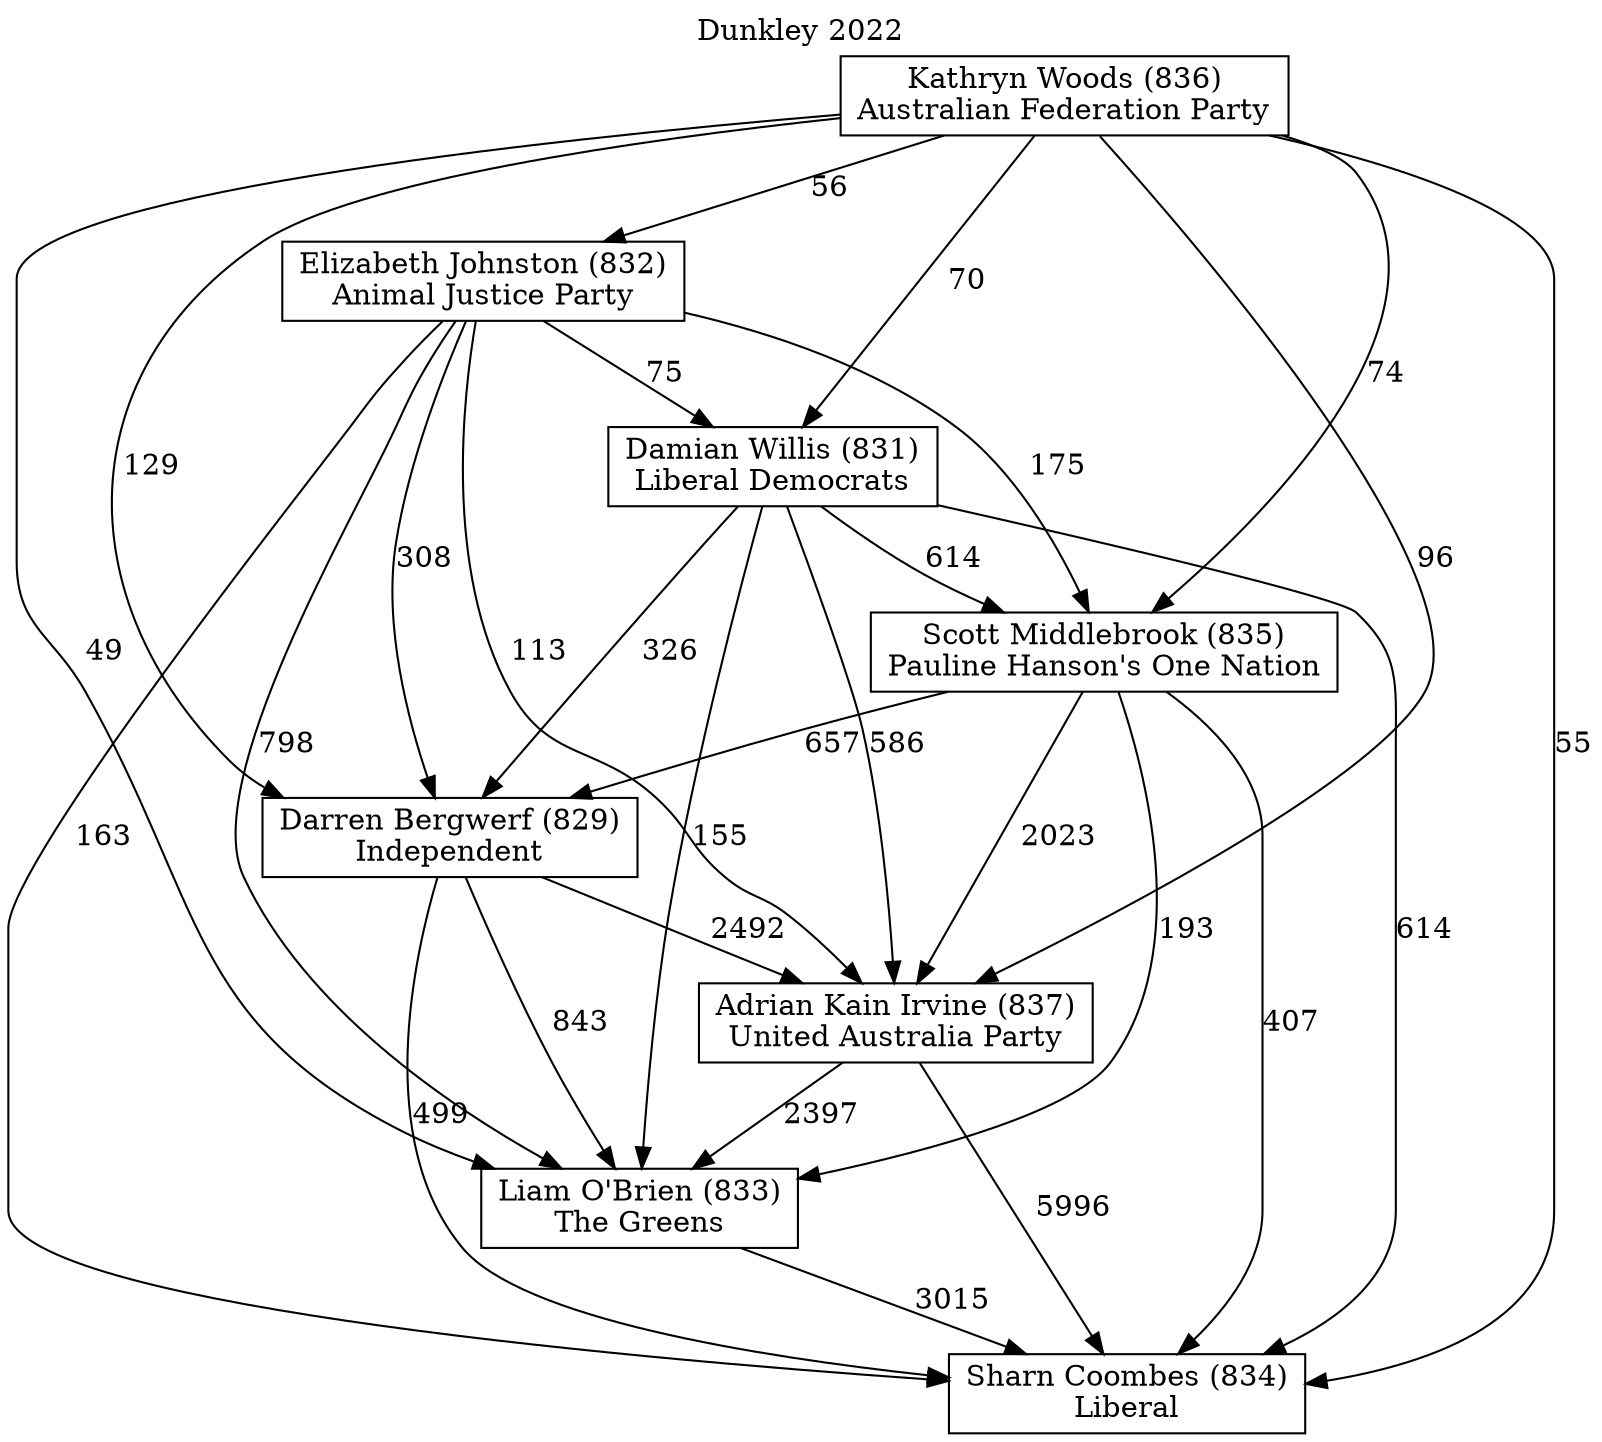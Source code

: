 // House preference flow
digraph "Sharn Coombes (834)_Dunkley_2022" {
	graph [label="Dunkley 2022" labelloc=t mclimit=10]
	node [shape=box]
	"Liam O'Brien (833)" [label="Liam O'Brien (833)
The Greens"]
	"Scott Middlebrook (835)" [label="Scott Middlebrook (835)
Pauline Hanson's One Nation"]
	"Adrian Kain Irvine (837)" [label="Adrian Kain Irvine (837)
United Australia Party"]
	"Kathryn Woods (836)" [label="Kathryn Woods (836)
Australian Federation Party"]
	"Damian Willis (831)" [label="Damian Willis (831)
Liberal Democrats"]
	"Elizabeth Johnston (832)" [label="Elizabeth Johnston (832)
Animal Justice Party"]
	"Sharn Coombes (834)" [label="Sharn Coombes (834)
Liberal"]
	"Darren Bergwerf (829)" [label="Darren Bergwerf (829)
Independent"]
	"Elizabeth Johnston (832)" -> "Liam O'Brien (833)" [label=798]
	"Kathryn Woods (836)" -> "Scott Middlebrook (835)" [label=74]
	"Scott Middlebrook (835)" -> "Liam O'Brien (833)" [label=193]
	"Elizabeth Johnston (832)" -> "Adrian Kain Irvine (837)" [label=113]
	"Elizabeth Johnston (832)" -> "Scott Middlebrook (835)" [label=175]
	"Kathryn Woods (836)" -> "Adrian Kain Irvine (837)" [label=96]
	"Damian Willis (831)" -> "Scott Middlebrook (835)" [label=614]
	"Elizabeth Johnston (832)" -> "Damian Willis (831)" [label=75]
	"Darren Bergwerf (829)" -> "Adrian Kain Irvine (837)" [label=2492]
	"Damian Willis (831)" -> "Darren Bergwerf (829)" [label=326]
	"Scott Middlebrook (835)" -> "Darren Bergwerf (829)" [label=657]
	"Scott Middlebrook (835)" -> "Sharn Coombes (834)" [label=407]
	"Adrian Kain Irvine (837)" -> "Sharn Coombes (834)" [label=5996]
	"Elizabeth Johnston (832)" -> "Sharn Coombes (834)" [label=163]
	"Kathryn Woods (836)" -> "Darren Bergwerf (829)" [label=129]
	"Elizabeth Johnston (832)" -> "Darren Bergwerf (829)" [label=308]
	"Damian Willis (831)" -> "Adrian Kain Irvine (837)" [label=586]
	"Damian Willis (831)" -> "Sharn Coombes (834)" [label=614]
	"Adrian Kain Irvine (837)" -> "Liam O'Brien (833)" [label=2397]
	"Darren Bergwerf (829)" -> "Liam O'Brien (833)" [label=843]
	"Kathryn Woods (836)" -> "Liam O'Brien (833)" [label=49]
	"Darren Bergwerf (829)" -> "Sharn Coombes (834)" [label=499]
	"Damian Willis (831)" -> "Liam O'Brien (833)" [label=155]
	"Kathryn Woods (836)" -> "Damian Willis (831)" [label=70]
	"Liam O'Brien (833)" -> "Sharn Coombes (834)" [label=3015]
	"Scott Middlebrook (835)" -> "Adrian Kain Irvine (837)" [label=2023]
	"Kathryn Woods (836)" -> "Elizabeth Johnston (832)" [label=56]
	"Kathryn Woods (836)" -> "Sharn Coombes (834)" [label=55]
}
